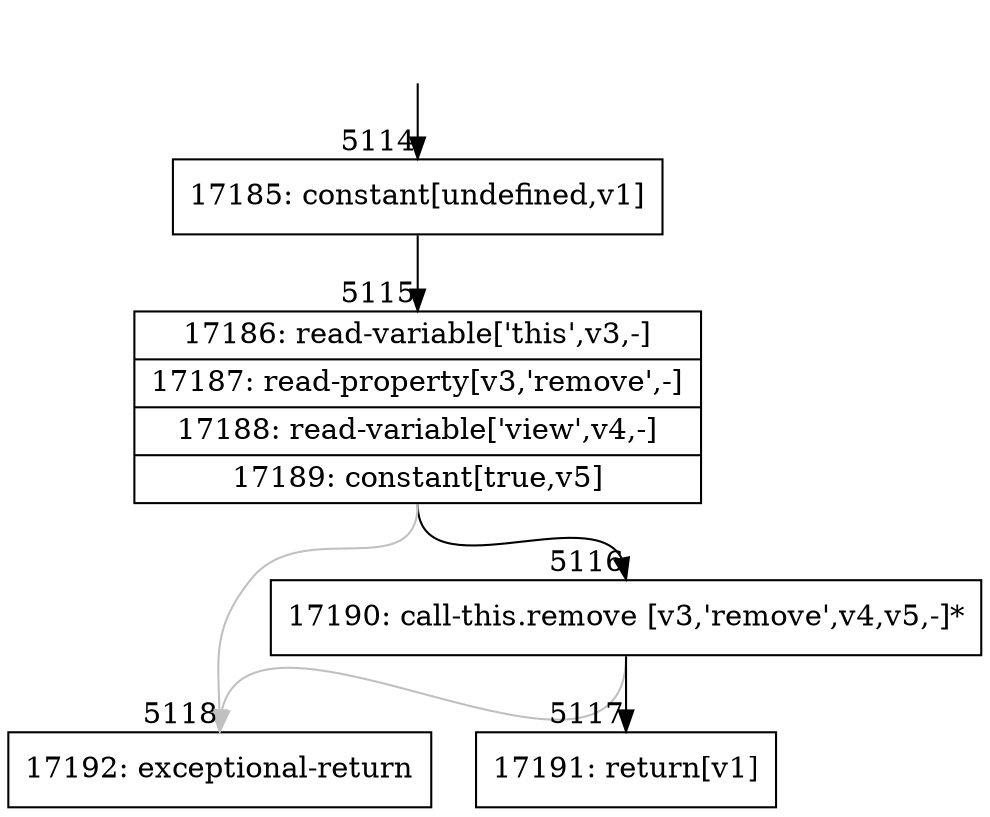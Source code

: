 digraph {
rankdir="TD"
BB_entry401[shape=none,label=""];
BB_entry401 -> BB5114 [tailport=s, headport=n, headlabel="    5114"]
BB5114 [shape=record label="{17185: constant[undefined,v1]}" ] 
BB5114 -> BB5115 [tailport=s, headport=n, headlabel="      5115"]
BB5115 [shape=record label="{17186: read-variable['this',v3,-]|17187: read-property[v3,'remove',-]|17188: read-variable['view',v4,-]|17189: constant[true,v5]}" ] 
BB5115 -> BB5116 [tailport=s, headport=n, headlabel="      5116"]
BB5115 -> BB5118 [tailport=s, headport=n, color=gray, headlabel="      5118"]
BB5116 [shape=record label="{17190: call-this.remove [v3,'remove',v4,v5,-]*}" ] 
BB5116 -> BB5117 [tailport=s, headport=n, headlabel="      5117"]
BB5116 -> BB5118 [tailport=s, headport=n, color=gray]
BB5117 [shape=record label="{17191: return[v1]}" ] 
BB5118 [shape=record label="{17192: exceptional-return}" ] 
//#$~ 9066
}
